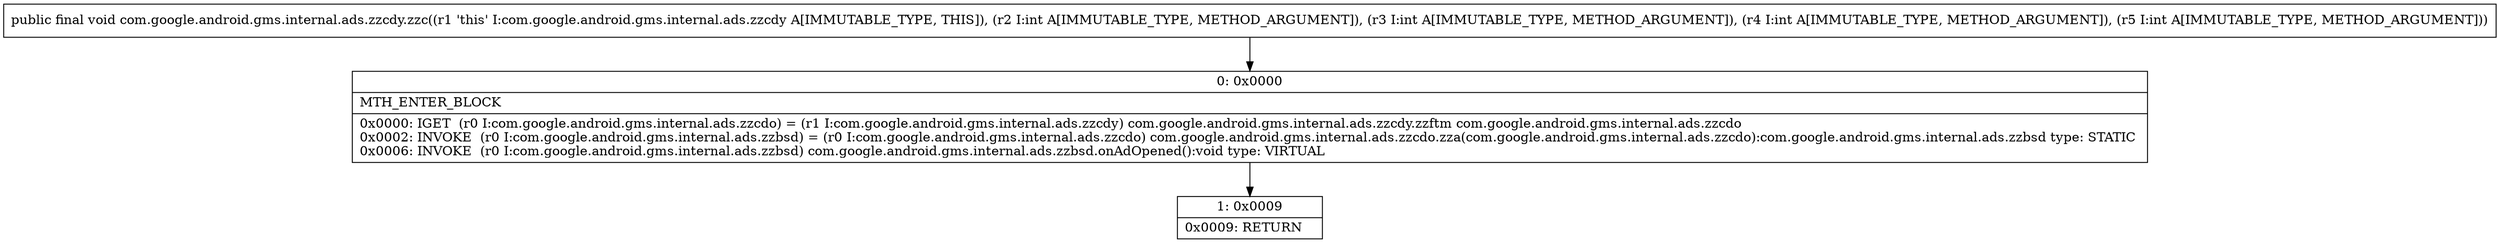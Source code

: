 digraph "CFG forcom.google.android.gms.internal.ads.zzcdy.zzc(IIII)V" {
Node_0 [shape=record,label="{0\:\ 0x0000|MTH_ENTER_BLOCK\l|0x0000: IGET  (r0 I:com.google.android.gms.internal.ads.zzcdo) = (r1 I:com.google.android.gms.internal.ads.zzcdy) com.google.android.gms.internal.ads.zzcdy.zzftm com.google.android.gms.internal.ads.zzcdo \l0x0002: INVOKE  (r0 I:com.google.android.gms.internal.ads.zzbsd) = (r0 I:com.google.android.gms.internal.ads.zzcdo) com.google.android.gms.internal.ads.zzcdo.zza(com.google.android.gms.internal.ads.zzcdo):com.google.android.gms.internal.ads.zzbsd type: STATIC \l0x0006: INVOKE  (r0 I:com.google.android.gms.internal.ads.zzbsd) com.google.android.gms.internal.ads.zzbsd.onAdOpened():void type: VIRTUAL \l}"];
Node_1 [shape=record,label="{1\:\ 0x0009|0x0009: RETURN   \l}"];
MethodNode[shape=record,label="{public final void com.google.android.gms.internal.ads.zzcdy.zzc((r1 'this' I:com.google.android.gms.internal.ads.zzcdy A[IMMUTABLE_TYPE, THIS]), (r2 I:int A[IMMUTABLE_TYPE, METHOD_ARGUMENT]), (r3 I:int A[IMMUTABLE_TYPE, METHOD_ARGUMENT]), (r4 I:int A[IMMUTABLE_TYPE, METHOD_ARGUMENT]), (r5 I:int A[IMMUTABLE_TYPE, METHOD_ARGUMENT])) }"];
MethodNode -> Node_0;
Node_0 -> Node_1;
}

